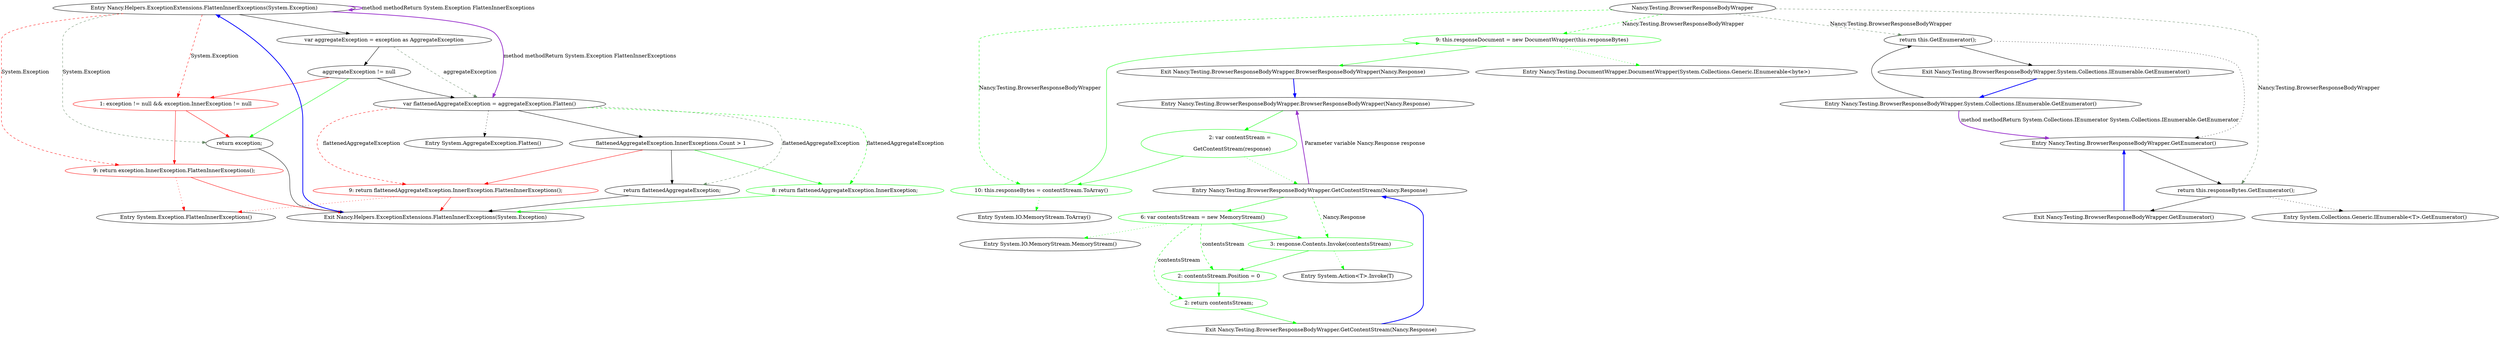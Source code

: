 digraph  {
n0 [cluster="Nancy.Helpers.ExceptionExtensions.FlattenInnerExceptions(System.Exception)", label="Entry Nancy.Helpers.ExceptionExtensions.FlattenInnerExceptions(System.Exception)", span="6-6"];
n1 [cluster="Nancy.Helpers.ExceptionExtensions.FlattenInnerExceptions(System.Exception)", label="var aggregateException = exception as AggregateException", span="8-8"];
n7 [cluster="Nancy.Helpers.ExceptionExtensions.FlattenInnerExceptions(System.Exception)", color=red, community=0, label="1: exception != null && exception.InnerException != null", span="23-23"];
n8 [cluster="Nancy.Helpers.ExceptionExtensions.FlattenInnerExceptions(System.Exception)", color=red, community=0, label="9: return exception.InnerException.FlattenInnerExceptions();", span="25-25"];
n9 [cluster="Nancy.Helpers.ExceptionExtensions.FlattenInnerExceptions(System.Exception)", label="return exception;", span="28-28"];
n2 [cluster="Nancy.Helpers.ExceptionExtensions.FlattenInnerExceptions(System.Exception)", label="aggregateException != null", span="9-9"];
n3 [cluster="Nancy.Helpers.ExceptionExtensions.FlattenInnerExceptions(System.Exception)", label="var flattenedAggregateException = aggregateException.Flatten()", span="11-11"];
n4 [cluster="Nancy.Helpers.ExceptionExtensions.FlattenInnerExceptions(System.Exception)", label="flattenedAggregateException.InnerExceptions.Count > 1", span="15-15"];
n11 [cluster="System.AggregateException.Flatten()", label="Entry System.AggregateException.Flatten()", span="0-0"];
n5 [cluster="Nancy.Helpers.ExceptionExtensions.FlattenInnerExceptions(System.Exception)", label="return flattenedAggregateException;", span="17-17"];
n6 [cluster="Nancy.Helpers.ExceptionExtensions.FlattenInnerExceptions(System.Exception)", color=red, community=0, label="9: return flattenedAggregateException.InnerException.FlattenInnerExceptions();", span="20-20"];
n10 [cluster="Nancy.Helpers.ExceptionExtensions.FlattenInnerExceptions(System.Exception)", label="Exit Nancy.Helpers.ExceptionExtensions.FlattenInnerExceptions(System.Exception)", span="6-6"];
n12 [cluster="System.Exception.FlattenInnerExceptions()", label="Entry System.Exception.FlattenInnerExceptions()", span="6-6"];
d6 [cluster="Nancy.Helpers.ExceptionExtensions.FlattenInnerExceptions(System.Exception)", color=green, community=0, label="8: return flattenedAggregateException.InnerException;", span="20-20"];
m0_7 [cluster="Nancy.Testing.DocumentWrapper.DocumentWrapper(System.Collections.Generic.IEnumerable<byte>)", file="ExceptionExtensionsFixture.cs", label="Entry Nancy.Testing.DocumentWrapper.DocumentWrapper(System.Collections.Generic.IEnumerable<byte>)", span="18-18"];
m0_0 [cluster="Nancy.Testing.BrowserResponseBodyWrapper.BrowserResponseBodyWrapper(Nancy.Response)", file="ExceptionExtensionsFixture.cs", label="Entry Nancy.Testing.BrowserResponseBodyWrapper.BrowserResponseBodyWrapper(Nancy.Response)", span="14-14"];
m0_1 [cluster="Nancy.Testing.BrowserResponseBodyWrapper.BrowserResponseBodyWrapper(Nancy.Response)", color=green, community=0, file="ExceptionExtensionsFixture.cs", label="2: var contentStream =\r\n                GetContentStream(response)", span="16-17"];
m0_2 [cluster="Nancy.Testing.BrowserResponseBodyWrapper.BrowserResponseBodyWrapper(Nancy.Response)", color=green, community=0, file="ExceptionExtensionsFixture.cs", label="10: this.responseBytes = contentStream.ToArray()", span="19-19"];
m0_3 [cluster="Nancy.Testing.BrowserResponseBodyWrapper.BrowserResponseBodyWrapper(Nancy.Response)", color=green, community=0, file="ExceptionExtensionsFixture.cs", label="9: this.responseDocument = new DocumentWrapper(this.responseBytes)", span="20-20"];
m0_4 [cluster="Nancy.Testing.BrowserResponseBodyWrapper.BrowserResponseBodyWrapper(Nancy.Response)", file="ExceptionExtensionsFixture.cs", label="Exit Nancy.Testing.BrowserResponseBodyWrapper.BrowserResponseBodyWrapper(Nancy.Response)", span="14-14"];
m0_19 [cluster="Nancy.Testing.BrowserResponseBodyWrapper.System.Collections.IEnumerable.GetEnumerator()", file="ExceptionExtensionsFixture.cs", label="Entry Nancy.Testing.BrowserResponseBodyWrapper.System.Collections.IEnumerable.GetEnumerator()", span="54-54"];
m0_20 [cluster="Nancy.Testing.BrowserResponseBodyWrapper.System.Collections.IEnumerable.GetEnumerator()", file="ExceptionExtensionsFixture.cs", label="return this.GetEnumerator();", span="56-56"];
m0_21 [cluster="Nancy.Testing.BrowserResponseBodyWrapper.System.Collections.IEnumerable.GetEnumerator()", file="ExceptionExtensionsFixture.cs", label="Exit Nancy.Testing.BrowserResponseBodyWrapper.System.Collections.IEnumerable.GetEnumerator()", span="54-54"];
m0_6 [cluster="System.IO.MemoryStream.ToArray()", file="ExceptionExtensionsFixture.cs", label="Entry System.IO.MemoryStream.ToArray()", span="0-0"];
m0_5 [cluster="Nancy.Testing.BrowserResponseBodyWrapper.GetContentStream(Nancy.Response)", file="ExceptionExtensionsFixture.cs", label="Entry Nancy.Testing.BrowserResponseBodyWrapper.GetContentStream(Nancy.Response)", span="23-23"];
m0_8 [cluster="Nancy.Testing.BrowserResponseBodyWrapper.GetContentStream(Nancy.Response)", color=green, community=0, file="ExceptionExtensionsFixture.cs", label="6: var contentsStream = new MemoryStream()", span="25-25"];
m0_9 [cluster="Nancy.Testing.BrowserResponseBodyWrapper.GetContentStream(Nancy.Response)", color=green, community=0, file="ExceptionExtensionsFixture.cs", label="3: response.Contents.Invoke(contentsStream)", span="26-26"];
m0_10 [cluster="Nancy.Testing.BrowserResponseBodyWrapper.GetContentStream(Nancy.Response)", color=green, community=0, file="ExceptionExtensionsFixture.cs", label="2: contentsStream.Position = 0", span="27-27"];
m0_11 [cluster="Nancy.Testing.BrowserResponseBodyWrapper.GetContentStream(Nancy.Response)", color=green, community=0, file="ExceptionExtensionsFixture.cs", label="2: return contentsStream;", span="28-28"];
m0_12 [cluster="Nancy.Testing.BrowserResponseBodyWrapper.GetContentStream(Nancy.Response)", file="ExceptionExtensionsFixture.cs", label="Exit Nancy.Testing.BrowserResponseBodyWrapper.GetContentStream(Nancy.Response)", span="23-23"];
m0_18 [cluster="System.Collections.Generic.IEnumerable<T>.GetEnumerator()", file="ExceptionExtensionsFixture.cs", label="Entry System.Collections.Generic.IEnumerable<T>.GetEnumerator()", span="0-0"];
m0_15 [cluster="Nancy.Testing.BrowserResponseBodyWrapper.GetEnumerator()", file="ExceptionExtensionsFixture.cs", label="Entry Nancy.Testing.BrowserResponseBodyWrapper.GetEnumerator()", span="45-45"];
m0_16 [cluster="Nancy.Testing.BrowserResponseBodyWrapper.GetEnumerator()", file="ExceptionExtensionsFixture.cs", label="return this.responseBytes.GetEnumerator();", span="47-47"];
m0_17 [cluster="Nancy.Testing.BrowserResponseBodyWrapper.GetEnumerator()", file="ExceptionExtensionsFixture.cs", label="Exit Nancy.Testing.BrowserResponseBodyWrapper.GetEnumerator()", span="45-45"];
m0_14 [cluster="System.Action<T>.Invoke(T)", file="ExceptionExtensionsFixture.cs", label="Entry System.Action<T>.Invoke(T)", span="0-0"];
m0_13 [cluster="System.IO.MemoryStream.MemoryStream()", file="ExceptionExtensionsFixture.cs", label="Entry System.IO.MemoryStream.MemoryStream()", span="0-0"];
m0_22 [file="ExceptionExtensionsFixture.cs", label="Nancy.Testing.BrowserResponseBodyWrapper", span=""];
n0 -> n1  [key=0, style=solid];
n0 -> n7  [color=red, key=1, label="System.Exception", style=dashed];
n0 -> n8  [color=red, key=1, label="System.Exception", style=dashed];
n0 -> n9  [color=darkseagreen4, key=1, label="System.Exception", style=dashed];
n0 -> n3  [color=darkorchid, key=3, label="method methodReturn System.Exception FlattenInnerExceptions", style=bold];
n0 -> n0  [color=darkorchid, key=3, label="method methodReturn System.Exception FlattenInnerExceptions", style=bold];
n1 -> n2  [key=0, style=solid];
n1 -> n3  [color=darkseagreen4, key=1, label=aggregateException, style=dashed];
n7 -> n8  [color=red, key=0, style=solid];
n7 -> n9  [color=red, key=0, style=solid];
n8 -> n10  [color=red, key=0, style=solid];
n8 -> n12  [color=red, key=2, style=dotted];
n9 -> n10  [key=0, style=solid];
n2 -> n3  [key=0, style=solid];
n2 -> n7  [color=red, key=0, style=solid];
n2 -> n9  [color=green, key=0, style=solid];
n3 -> n4  [key=0, style=solid];
n3 -> n11  [key=2, style=dotted];
n3 -> n5  [color=darkseagreen4, key=1, label=flattenedAggregateException, style=dashed];
n3 -> n6  [color=red, key=1, label=flattenedAggregateException, style=dashed];
n3 -> d6  [color=green, key=1, label=flattenedAggregateException, style=dashed];
n4 -> n5  [key=0, style=solid];
n4 -> n6  [color=red, key=0, style=solid];
n4 -> d6  [color=green, key=0, style=solid];
n5 -> n10  [key=0, style=solid];
n6 -> n10  [color=red, key=0, style=solid];
n6 -> n12  [color=red, key=2, style=dotted];
n10 -> n0  [color=blue, key=0, style=bold];
d6 -> n10  [color=green, key=0, style=solid];
m0_0 -> m0_1  [color=green, key=0, style=solid];
m0_1 -> m0_2  [color=green, key=0, style=solid];
m0_1 -> m0_5  [color=green, key=2, style=dotted];
m0_2 -> m0_3  [color=green, key=0, style=solid];
m0_2 -> m0_6  [color=green, key=2, style=dotted];
m0_3 -> m0_4  [color=green, key=0, style=solid];
m0_3 -> m0_7  [color=green, key=2, style=dotted];
m0_4 -> m0_0  [color=blue, key=0, style=bold];
m0_19 -> m0_20  [key=0, style=solid];
m0_19 -> m0_15  [color=darkorchid, key=3, label="method methodReturn System.Collections.IEnumerator System.Collections.IEnumerable.GetEnumerator", style=bold];
m0_20 -> m0_21  [key=0, style=solid];
m0_20 -> m0_15  [key=2, style=dotted];
m0_21 -> m0_19  [color=blue, key=0, style=bold];
m0_5 -> m0_8  [color=green, key=0, style=solid];
m0_5 -> m0_9  [color=green, key=1, label="Nancy.Response", style=dashed];
m0_5 -> m0_0  [color=darkorchid, key=3, label="Parameter variable Nancy.Response response", style=bold];
m0_8 -> m0_9  [color=green, key=0, style=solid];
m0_8 -> m0_13  [color=green, key=2, style=dotted];
m0_8 -> m0_10  [color=green, key=1, label=contentsStream, style=dashed];
m0_8 -> m0_11  [color=green, key=1, label=contentsStream, style=dashed];
m0_9 -> m0_10  [color=green, key=0, style=solid];
m0_9 -> m0_14  [color=green, key=2, style=dotted];
m0_10 -> m0_11  [color=green, key=0, style=solid];
m0_11 -> m0_12  [color=green, key=0, style=solid];
m0_12 -> m0_5  [color=blue, key=0, style=bold];
m0_15 -> m0_16  [key=0, style=solid];
m0_16 -> m0_17  [key=0, style=solid];
m0_16 -> m0_18  [key=2, style=dotted];
m0_17 -> m0_15  [color=blue, key=0, style=bold];
m0_22 -> m0_2  [color=green, key=1, label="Nancy.Testing.BrowserResponseBodyWrapper", style=dashed];
m0_22 -> m0_3  [color=green, key=1, label="Nancy.Testing.BrowserResponseBodyWrapper", style=dashed];
m0_22 -> m0_16  [color=darkseagreen4, key=1, label="Nancy.Testing.BrowserResponseBodyWrapper", style=dashed];
m0_22 -> m0_20  [color=darkseagreen4, key=1, label="Nancy.Testing.BrowserResponseBodyWrapper", style=dashed];
}

